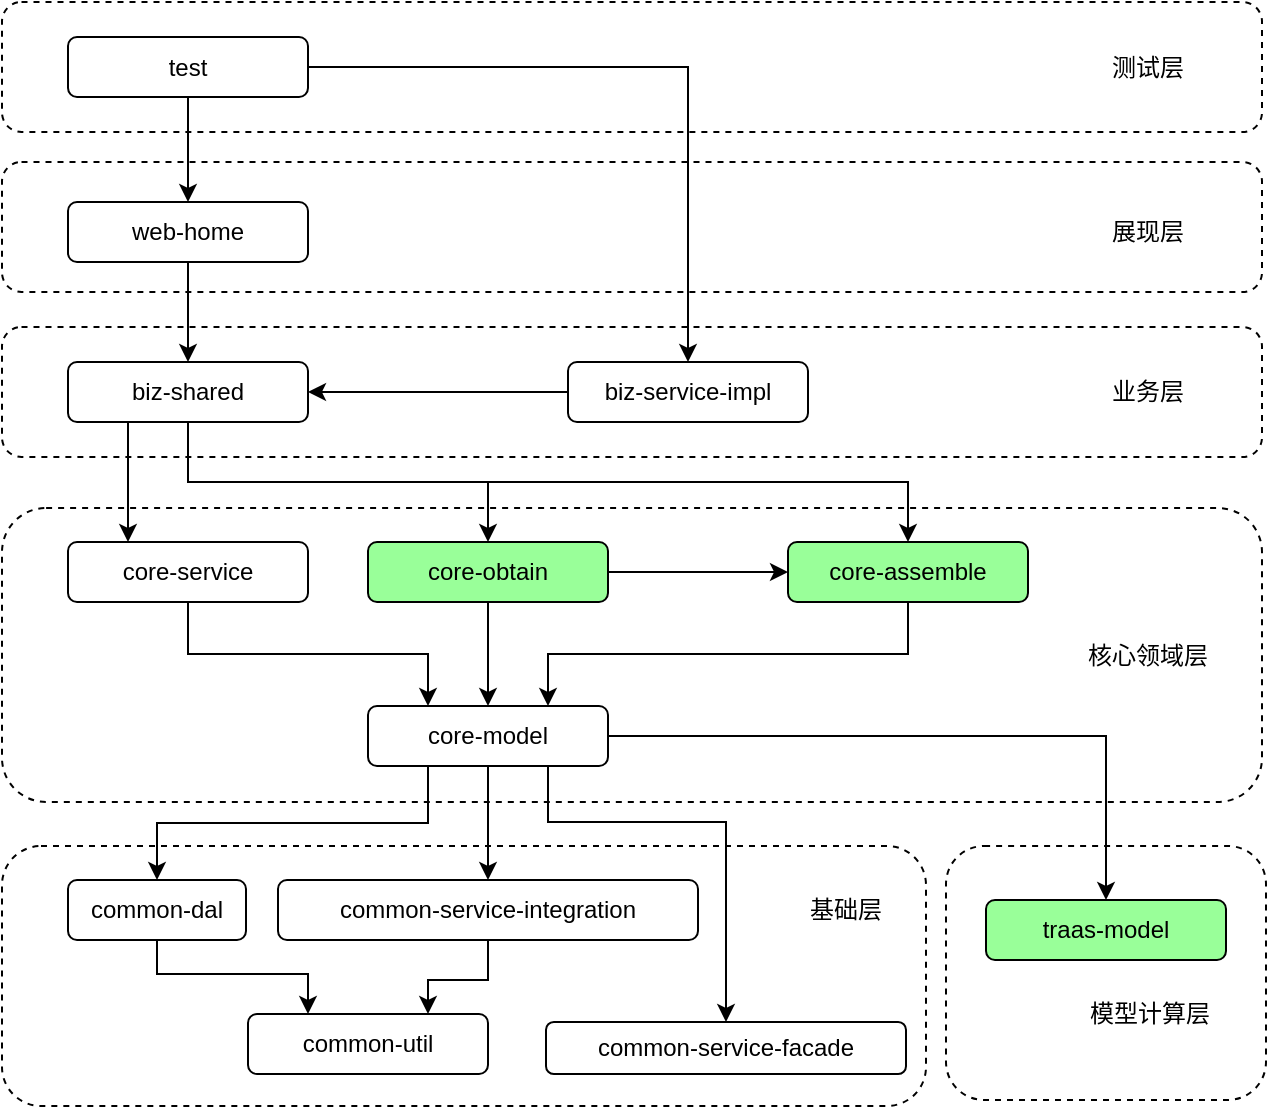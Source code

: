 <mxfile version="11.3.2" type="github" pages="1"><diagram id="48XdXC2E7AH9c7GfuGya" name="Page-1"><mxGraphModel dx="1251" dy="691" grid="1" gridSize="10" guides="1" tooltips="1" connect="1" arrows="1" fold="1" page="1" pageScale="1" pageWidth="827" pageHeight="1169" math="0" shadow="0"><root><mxCell id="0"/><mxCell id="1" parent="0"/><mxCell id="eQu6zAnaGIQziFc0CcM--7" value="" style="rounded=1;whiteSpace=wrap;html=1;dashed=1;" vertex="1" parent="1"><mxGeometry x="570" y="612" width="160" height="127" as="geometry"/></mxCell><mxCell id="_y4aKM9603EoVX9c7qnj-34" value="" style="rounded=1;whiteSpace=wrap;html=1;dashed=1;" parent="1" vertex="1"><mxGeometry x="98" y="352.5" width="630" height="65" as="geometry"/></mxCell><mxCell id="_y4aKM9603EoVX9c7qnj-33" value="" style="rounded=1;whiteSpace=wrap;html=1;dashed=1;" parent="1" vertex="1"><mxGeometry x="98" y="270" width="630" height="65" as="geometry"/></mxCell><mxCell id="_y4aKM9603EoVX9c7qnj-35" value="" style="rounded=1;whiteSpace=wrap;html=1;dashed=1;" parent="1" vertex="1"><mxGeometry x="98" y="443" width="630" height="147" as="geometry"/></mxCell><mxCell id="_y4aKM9603EoVX9c7qnj-36" value="" style="rounded=1;whiteSpace=wrap;html=1;dashed=1;" parent="1" vertex="1"><mxGeometry x="98" y="612" width="462" height="130" as="geometry"/></mxCell><mxCell id="_y4aKM9603EoVX9c7qnj-31" value="" style="rounded=1;whiteSpace=wrap;html=1;dashed=1;" parent="1" vertex="1"><mxGeometry x="98" y="190" width="630" height="65" as="geometry"/></mxCell><mxCell id="_y4aKM9603EoVX9c7qnj-14" style="edgeStyle=orthogonalEdgeStyle;rounded=0;orthogonalLoop=1;jettySize=auto;html=1;exitX=0.5;exitY=1;exitDx=0;exitDy=0;" parent="1" source="_y4aKM9603EoVX9c7qnj-1" target="_y4aKM9603EoVX9c7qnj-2" edge="1"><mxGeometry relative="1" as="geometry"/></mxCell><mxCell id="_y4aKM9603EoVX9c7qnj-17" style="edgeStyle=orthogonalEdgeStyle;rounded=0;orthogonalLoop=1;jettySize=auto;html=1;exitX=1;exitY=0.5;exitDx=0;exitDy=0;entryX=0.5;entryY=0;entryDx=0;entryDy=0;" parent="1" source="_y4aKM9603EoVX9c7qnj-1" target="_y4aKM9603EoVX9c7qnj-4" edge="1"><mxGeometry relative="1" as="geometry"/></mxCell><mxCell id="_y4aKM9603EoVX9c7qnj-1" value="test" style="rounded=1;whiteSpace=wrap;html=1;" parent="1" vertex="1"><mxGeometry x="131" y="207.5" width="120" height="30" as="geometry"/></mxCell><mxCell id="_y4aKM9603EoVX9c7qnj-15" style="edgeStyle=orthogonalEdgeStyle;rounded=0;orthogonalLoop=1;jettySize=auto;html=1;exitX=0.5;exitY=1;exitDx=0;exitDy=0;" parent="1" source="_y4aKM9603EoVX9c7qnj-2" target="_y4aKM9603EoVX9c7qnj-3" edge="1"><mxGeometry relative="1" as="geometry"/></mxCell><mxCell id="_y4aKM9603EoVX9c7qnj-2" value="web-home" style="rounded=1;whiteSpace=wrap;html=1;" parent="1" vertex="1"><mxGeometry x="131" y="290" width="120" height="30" as="geometry"/></mxCell><mxCell id="_y4aKM9603EoVX9c7qnj-19" style="edgeStyle=orthogonalEdgeStyle;rounded=0;orthogonalLoop=1;jettySize=auto;html=1;exitX=0.5;exitY=1;exitDx=0;exitDy=0;entryX=0.5;entryY=0;entryDx=0;entryDy=0;" parent="1" source="_y4aKM9603EoVX9c7qnj-3" target="_y4aKM9603EoVX9c7qnj-6" edge="1"><mxGeometry relative="1" as="geometry"/></mxCell><mxCell id="GoD-yJreQIVnHFf794Ll-1" style="edgeStyle=orthogonalEdgeStyle;rounded=0;orthogonalLoop=1;jettySize=auto;html=1;exitX=0.25;exitY=1;exitDx=0;exitDy=0;entryX=0.25;entryY=0;entryDx=0;entryDy=0;" parent="1" source="_y4aKM9603EoVX9c7qnj-3" target="_y4aKM9603EoVX9c7qnj-5" edge="1"><mxGeometry relative="1" as="geometry"/></mxCell><mxCell id="GoD-yJreQIVnHFf794Ll-2" style="edgeStyle=orthogonalEdgeStyle;rounded=0;orthogonalLoop=1;jettySize=auto;html=1;exitX=0.5;exitY=1;exitDx=0;exitDy=0;entryX=0.5;entryY=0;entryDx=0;entryDy=0;" parent="1" source="_y4aKM9603EoVX9c7qnj-3" target="_y4aKM9603EoVX9c7qnj-7" edge="1"><mxGeometry relative="1" as="geometry"/></mxCell><mxCell id="_y4aKM9603EoVX9c7qnj-3" value="biz-shared" style="rounded=1;whiteSpace=wrap;html=1;" parent="1" vertex="1"><mxGeometry x="131" y="370" width="120" height="30" as="geometry"/></mxCell><mxCell id="_y4aKM9603EoVX9c7qnj-16" style="edgeStyle=orthogonalEdgeStyle;rounded=0;orthogonalLoop=1;jettySize=auto;html=1;exitX=0;exitY=0.5;exitDx=0;exitDy=0;entryX=1;entryY=0.5;entryDx=0;entryDy=0;" parent="1" source="_y4aKM9603EoVX9c7qnj-4" target="_y4aKM9603EoVX9c7qnj-3" edge="1"><mxGeometry relative="1" as="geometry"/></mxCell><mxCell id="_y4aKM9603EoVX9c7qnj-4" value="biz-service-impl" style="rounded=1;whiteSpace=wrap;html=1;" parent="1" vertex="1"><mxGeometry x="381" y="370" width="120" height="30" as="geometry"/></mxCell><mxCell id="_y4aKM9603EoVX9c7qnj-30" style="edgeStyle=orthogonalEdgeStyle;rounded=0;orthogonalLoop=1;jettySize=auto;html=1;exitX=0.5;exitY=1;exitDx=0;exitDy=0;entryX=0.25;entryY=0;entryDx=0;entryDy=0;" parent="1" source="_y4aKM9603EoVX9c7qnj-5" target="_y4aKM9603EoVX9c7qnj-8" edge="1"><mxGeometry relative="1" as="geometry"/></mxCell><mxCell id="_y4aKM9603EoVX9c7qnj-5" value="core-service" style="rounded=1;whiteSpace=wrap;html=1;" parent="1" vertex="1"><mxGeometry x="131" y="460" width="120" height="30" as="geometry"/></mxCell><mxCell id="_y4aKM9603EoVX9c7qnj-20" style="edgeStyle=orthogonalEdgeStyle;rounded=0;orthogonalLoop=1;jettySize=auto;html=1;exitX=1;exitY=0.5;exitDx=0;exitDy=0;entryX=0;entryY=0.5;entryDx=0;entryDy=0;" parent="1" source="_y4aKM9603EoVX9c7qnj-6" target="_y4aKM9603EoVX9c7qnj-7" edge="1"><mxGeometry relative="1" as="geometry"/></mxCell><mxCell id="_y4aKM9603EoVX9c7qnj-21" style="edgeStyle=orthogonalEdgeStyle;rounded=0;orthogonalLoop=1;jettySize=auto;html=1;exitX=0.5;exitY=1;exitDx=0;exitDy=0;entryX=0.5;entryY=0;entryDx=0;entryDy=0;" parent="1" source="_y4aKM9603EoVX9c7qnj-6" target="_y4aKM9603EoVX9c7qnj-8" edge="1"><mxGeometry relative="1" as="geometry"/></mxCell><mxCell id="_y4aKM9603EoVX9c7qnj-6" value="core-obtain" style="rounded=1;whiteSpace=wrap;html=1;fillColor=#99FF99;" parent="1" vertex="1"><mxGeometry x="281" y="460" width="120" height="30" as="geometry"/></mxCell><mxCell id="_y4aKM9603EoVX9c7qnj-22" style="edgeStyle=orthogonalEdgeStyle;rounded=0;orthogonalLoop=1;jettySize=auto;html=1;exitX=0.5;exitY=1;exitDx=0;exitDy=0;entryX=0.75;entryY=0;entryDx=0;entryDy=0;" parent="1" source="_y4aKM9603EoVX9c7qnj-7" target="_y4aKM9603EoVX9c7qnj-8" edge="1"><mxGeometry relative="1" as="geometry"/></mxCell><mxCell id="_y4aKM9603EoVX9c7qnj-7" value="core-assemble" style="rounded=1;whiteSpace=wrap;html=1;fillColor=#99FF99;" parent="1" vertex="1"><mxGeometry x="491" y="460" width="120" height="30" as="geometry"/></mxCell><mxCell id="_y4aKM9603EoVX9c7qnj-23" style="edgeStyle=orthogonalEdgeStyle;rounded=0;orthogonalLoop=1;jettySize=auto;html=1;exitX=1;exitY=0.5;exitDx=0;exitDy=0;entryX=0.5;entryY=0;entryDx=0;entryDy=0;" parent="1" source="_y4aKM9603EoVX9c7qnj-8" target="_y4aKM9603EoVX9c7qnj-9" edge="1"><mxGeometry relative="1" as="geometry"/></mxCell><mxCell id="_y4aKM9603EoVX9c7qnj-25" style="edgeStyle=orthogonalEdgeStyle;rounded=0;orthogonalLoop=1;jettySize=auto;html=1;exitX=0.25;exitY=1;exitDx=0;exitDy=0;entryX=0.5;entryY=0;entryDx=0;entryDy=0;" parent="1" source="_y4aKM9603EoVX9c7qnj-8" target="_y4aKM9603EoVX9c7qnj-10" edge="1"><mxGeometry relative="1" as="geometry"/></mxCell><mxCell id="_y4aKM9603EoVX9c7qnj-26" style="edgeStyle=orthogonalEdgeStyle;rounded=0;orthogonalLoop=1;jettySize=auto;html=1;exitX=0.5;exitY=1;exitDx=0;exitDy=0;entryX=0.5;entryY=0;entryDx=0;entryDy=0;" parent="1" source="_y4aKM9603EoVX9c7qnj-8" target="_y4aKM9603EoVX9c7qnj-11" edge="1"><mxGeometry relative="1" as="geometry"/></mxCell><mxCell id="_y4aKM9603EoVX9c7qnj-27" style="edgeStyle=orthogonalEdgeStyle;rounded=0;orthogonalLoop=1;jettySize=auto;html=1;exitX=0.75;exitY=1;exitDx=0;exitDy=0;entryX=0.5;entryY=0;entryDx=0;entryDy=0;" parent="1" source="_y4aKM9603EoVX9c7qnj-8" target="_y4aKM9603EoVX9c7qnj-12" edge="1"><mxGeometry relative="1" as="geometry"><Array as="points"><mxPoint x="411" y="600"/><mxPoint x="516" y="600"/></Array></mxGeometry></mxCell><mxCell id="_y4aKM9603EoVX9c7qnj-8" value="core-model" style="rounded=1;whiteSpace=wrap;html=1;" parent="1" vertex="1"><mxGeometry x="281" y="542" width="120" height="30" as="geometry"/></mxCell><mxCell id="_y4aKM9603EoVX9c7qnj-9" value="traas-model" style="rounded=1;whiteSpace=wrap;html=1;fillColor=#99FF99;" parent="1" vertex="1"><mxGeometry x="590" y="639" width="120" height="30" as="geometry"/></mxCell><mxCell id="_y4aKM9603EoVX9c7qnj-28" style="edgeStyle=orthogonalEdgeStyle;rounded=0;orthogonalLoop=1;jettySize=auto;html=1;exitX=0.5;exitY=1;exitDx=0;exitDy=0;entryX=0.25;entryY=0;entryDx=0;entryDy=0;" parent="1" source="_y4aKM9603EoVX9c7qnj-10" target="_y4aKM9603EoVX9c7qnj-13" edge="1"><mxGeometry relative="1" as="geometry"><Array as="points"><mxPoint x="176" y="676"/><mxPoint x="251" y="676"/></Array></mxGeometry></mxCell><mxCell id="_y4aKM9603EoVX9c7qnj-10" value="common-dal" style="rounded=1;whiteSpace=wrap;html=1;" parent="1" vertex="1"><mxGeometry x="131" y="629" width="89" height="30" as="geometry"/></mxCell><mxCell id="_y4aKM9603EoVX9c7qnj-29" style="edgeStyle=orthogonalEdgeStyle;rounded=0;orthogonalLoop=1;jettySize=auto;html=1;exitX=0.5;exitY=1;exitDx=0;exitDy=0;entryX=0.75;entryY=0;entryDx=0;entryDy=0;" parent="1" source="_y4aKM9603EoVX9c7qnj-11" target="_y4aKM9603EoVX9c7qnj-13" edge="1"><mxGeometry relative="1" as="geometry"><mxPoint x="161" y="739" as="targetPoint"/></mxGeometry></mxCell><mxCell id="_y4aKM9603EoVX9c7qnj-11" value="common-service-integration" style="rounded=1;whiteSpace=wrap;html=1;" parent="1" vertex="1"><mxGeometry x="236" y="629" width="210" height="30" as="geometry"/></mxCell><mxCell id="_y4aKM9603EoVX9c7qnj-12" value="common-service-facade" style="rounded=1;whiteSpace=wrap;html=1;" parent="1" vertex="1"><mxGeometry x="370" y="700" width="180" height="26" as="geometry"/></mxCell><mxCell id="_y4aKM9603EoVX9c7qnj-13" value="common-util" style="rounded=1;whiteSpace=wrap;html=1;" parent="1" vertex="1"><mxGeometry x="221" y="696" width="120" height="30" as="geometry"/></mxCell><mxCell id="_y4aKM9603EoVX9c7qnj-37" value="测试层" style="text;html=1;strokeColor=none;fillColor=none;align=center;verticalAlign=middle;whiteSpace=wrap;rounded=0;dashed=1;" parent="1" vertex="1"><mxGeometry x="631" y="212.5" width="80" height="20" as="geometry"/></mxCell><mxCell id="_y4aKM9603EoVX9c7qnj-38" value="展现层" style="text;html=1;strokeColor=none;fillColor=none;align=center;verticalAlign=middle;whiteSpace=wrap;rounded=0;dashed=1;" parent="1" vertex="1"><mxGeometry x="631" y="295" width="80" height="20" as="geometry"/></mxCell><mxCell id="_y4aKM9603EoVX9c7qnj-39" value="业务层" style="text;html=1;strokeColor=none;fillColor=none;align=center;verticalAlign=middle;whiteSpace=wrap;rounded=0;dashed=1;" parent="1" vertex="1"><mxGeometry x="631" y="375" width="80" height="20" as="geometry"/></mxCell><mxCell id="_y4aKM9603EoVX9c7qnj-40" value="核心领域层" style="text;html=1;strokeColor=none;fillColor=none;align=center;verticalAlign=middle;whiteSpace=wrap;rounded=0;dashed=1;" parent="1" vertex="1"><mxGeometry x="631" y="506.5" width="80" height="20" as="geometry"/></mxCell><mxCell id="_y4aKM9603EoVX9c7qnj-41" value="基础层" style="text;html=1;resizable=0;points=[];autosize=1;align=left;verticalAlign=top;spacingTop=-4;" parent="1" vertex="1"><mxGeometry x="500" y="634" width="50" height="20" as="geometry"/></mxCell><mxCell id="eQu6zAnaGIQziFc0CcM--8" value="模型计算层" style="text;html=1;resizable=0;points=[];autosize=1;align=left;verticalAlign=top;spacingTop=-4;" vertex="1" parent="1"><mxGeometry x="640" y="686" width="80" height="20" as="geometry"/></mxCell></root></mxGraphModel></diagram></mxfile>
